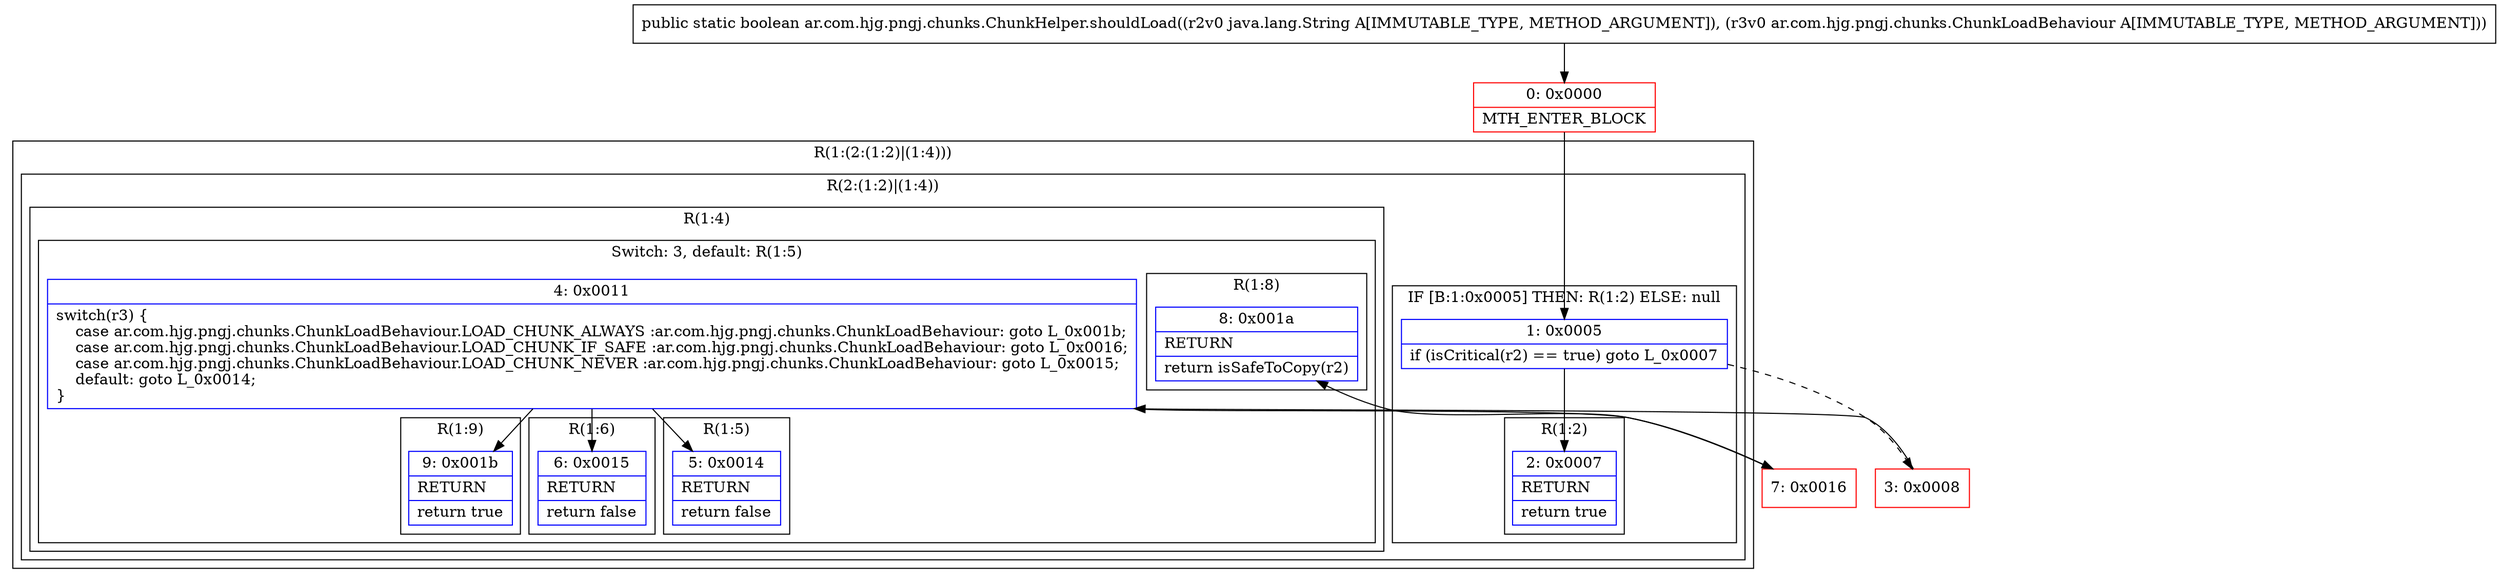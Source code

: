 digraph "CFG forar.com.hjg.pngj.chunks.ChunkHelper.shouldLoad(Ljava\/lang\/String;Lar\/com\/hjg\/pngj\/chunks\/ChunkLoadBehaviour;)Z" {
subgraph cluster_Region_537869175 {
label = "R(1:(2:(1:2)|(1:4)))";
node [shape=record,color=blue];
subgraph cluster_Region_878629935 {
label = "R(2:(1:2)|(1:4))";
node [shape=record,color=blue];
subgraph cluster_IfRegion_68296737 {
label = "IF [B:1:0x0005] THEN: R(1:2) ELSE: null";
node [shape=record,color=blue];
Node_1 [shape=record,label="{1\:\ 0x0005|if (isCritical(r2) == true) goto L_0x0007\l}"];
subgraph cluster_Region_1265527156 {
label = "R(1:2)";
node [shape=record,color=blue];
Node_2 [shape=record,label="{2\:\ 0x0007|RETURN\l|return true\l}"];
}
}
subgraph cluster_Region_316880877 {
label = "R(1:4)";
node [shape=record,color=blue];
subgraph cluster_SwitchRegion_1348363826 {
label = "Switch: 3, default: R(1:5)";
node [shape=record,color=blue];
Node_4 [shape=record,label="{4\:\ 0x0011|switch(r3) \{\l    case ar.com.hjg.pngj.chunks.ChunkLoadBehaviour.LOAD_CHUNK_ALWAYS :ar.com.hjg.pngj.chunks.ChunkLoadBehaviour: goto L_0x001b;\l    case ar.com.hjg.pngj.chunks.ChunkLoadBehaviour.LOAD_CHUNK_IF_SAFE :ar.com.hjg.pngj.chunks.ChunkLoadBehaviour: goto L_0x0016;\l    case ar.com.hjg.pngj.chunks.ChunkLoadBehaviour.LOAD_CHUNK_NEVER :ar.com.hjg.pngj.chunks.ChunkLoadBehaviour: goto L_0x0015;\l    default: goto L_0x0014;\l\}\l}"];
subgraph cluster_Region_1171806000 {
label = "R(1:9)";
node [shape=record,color=blue];
Node_9 [shape=record,label="{9\:\ 0x001b|RETURN\l|return true\l}"];
}
subgraph cluster_Region_2110104374 {
label = "R(1:8)";
node [shape=record,color=blue];
Node_8 [shape=record,label="{8\:\ 0x001a|RETURN\l|return isSafeToCopy(r2)\l}"];
}
subgraph cluster_Region_1989328700 {
label = "R(1:6)";
node [shape=record,color=blue];
Node_6 [shape=record,label="{6\:\ 0x0015|RETURN\l|return false\l}"];
}
subgraph cluster_Region_1432238122 {
label = "R(1:5)";
node [shape=record,color=blue];
Node_5 [shape=record,label="{5\:\ 0x0014|RETURN\l|return false\l}"];
}
}
}
}
}
Node_0 [shape=record,color=red,label="{0\:\ 0x0000|MTH_ENTER_BLOCK\l}"];
Node_3 [shape=record,color=red,label="{3\:\ 0x0008}"];
Node_7 [shape=record,color=red,label="{7\:\ 0x0016}"];
MethodNode[shape=record,label="{public static boolean ar.com.hjg.pngj.chunks.ChunkHelper.shouldLoad((r2v0 java.lang.String A[IMMUTABLE_TYPE, METHOD_ARGUMENT]), (r3v0 ar.com.hjg.pngj.chunks.ChunkLoadBehaviour A[IMMUTABLE_TYPE, METHOD_ARGUMENT])) }"];
MethodNode -> Node_0;
Node_1 -> Node_2;
Node_1 -> Node_3[style=dashed];
Node_4 -> Node_5;
Node_4 -> Node_6;
Node_4 -> Node_7;
Node_4 -> Node_9;
Node_0 -> Node_1;
Node_3 -> Node_4;
Node_7 -> Node_8;
}

